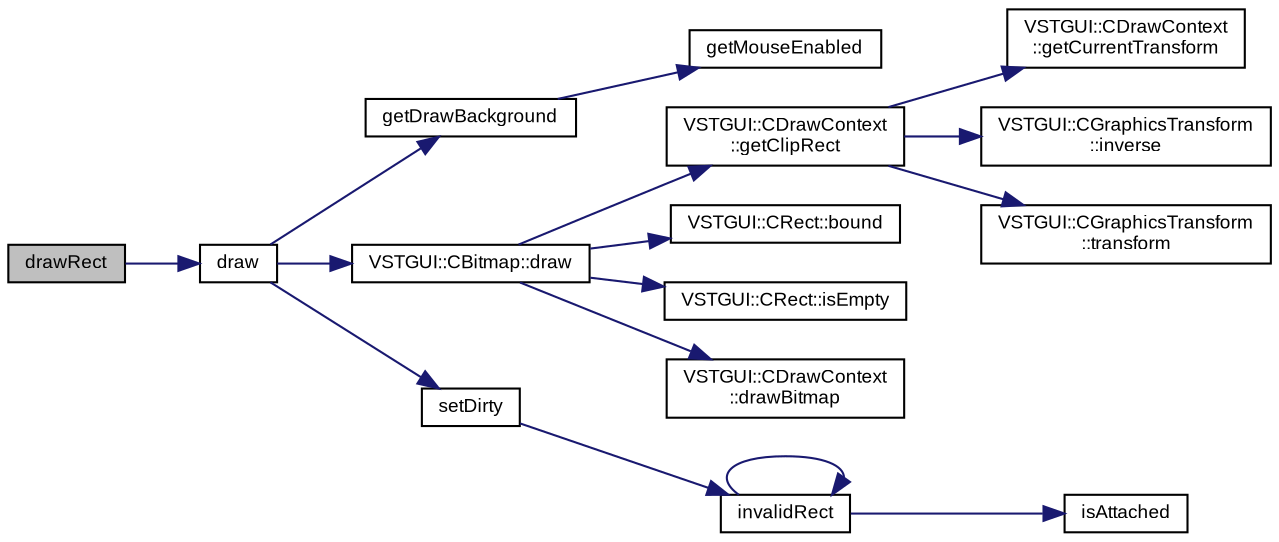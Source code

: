 digraph "drawRect"
{
  bgcolor="transparent";
  edge [fontname="Arial",fontsize="9",labelfontname="Arial",labelfontsize="9"];
  node [fontname="Arial",fontsize="9",shape=record];
  rankdir="LR";
  Node1 [label="drawRect",height=0.2,width=0.4,color="black", fillcolor="grey75", style="filled" fontcolor="black"];
  Node1 -> Node2 [color="midnightblue",fontsize="9",style="solid",fontname="Arial"];
  Node2 [label="draw",height=0.2,width=0.4,color="black",URL="$class_v_s_t_g_u_i_1_1_c_view.html#a83ee48340580dff7f1796dbebe7b0a0f",tooltip="called if the view should draw itself "];
  Node2 -> Node3 [color="midnightblue",fontsize="9",style="solid",fontname="Arial"];
  Node3 [label="getDrawBackground",height=0.2,width=0.4,color="black",URL="$class_v_s_t_g_u_i_1_1_c_view.html#afa1488e0de4da81a4892c3288f9a4f01"];
  Node3 -> Node4 [color="midnightblue",fontsize="9",style="solid",fontname="Arial"];
  Node4 [label="getMouseEnabled",height=0.2,width=0.4,color="black",URL="$class_v_s_t_g_u_i_1_1_c_view.html#acab79bf608c51aad89f6f1e491231cf1",tooltip="get the state of wheather this view uses the mouse or not "];
  Node2 -> Node5 [color="midnightblue",fontsize="9",style="solid",fontname="Arial"];
  Node5 [label="VSTGUI::CBitmap::draw",height=0.2,width=0.4,color="black",URL="$class_v_s_t_g_u_i_1_1_c_bitmap.html#abe4a2d2349bc6a85310950ec9363beac"];
  Node5 -> Node6 [color="midnightblue",fontsize="9",style="solid",fontname="Arial"];
  Node6 [label="VSTGUI::CDrawContext\l::getClipRect",height=0.2,width=0.4,color="black",URL="$class_v_s_t_g_u_i_1_1_c_draw_context.html#a42623d0fc45883e1a9ac3fe21272a49e",tooltip="get the current clip "];
  Node6 -> Node7 [color="midnightblue",fontsize="9",style="solid",fontname="Arial"];
  Node7 [label="VSTGUI::CDrawContext\l::getCurrentTransform",height=0.2,width=0.4,color="black",URL="$class_v_s_t_g_u_i_1_1_c_draw_context.html#af2f8fb0ef26ea37214d7d0dbbbbacfd2"];
  Node6 -> Node8 [color="midnightblue",fontsize="9",style="solid",fontname="Arial"];
  Node8 [label="VSTGUI::CGraphicsTransform\l::inverse",height=0.2,width=0.4,color="black",URL="$struct_v_s_t_g_u_i_1_1_c_graphics_transform.html#ae0b83e1a553219ac2e5a9c0e9ee42e72"];
  Node6 -> Node9 [color="midnightblue",fontsize="9",style="solid",fontname="Arial"];
  Node9 [label="VSTGUI::CGraphicsTransform\l::transform",height=0.2,width=0.4,color="black",URL="$struct_v_s_t_g_u_i_1_1_c_graphics_transform.html#af5b80ac47e3d74fe4cf0ca4d75f2e6c3"];
  Node5 -> Node10 [color="midnightblue",fontsize="9",style="solid",fontname="Arial"];
  Node10 [label="VSTGUI::CRect::bound",height=0.2,width=0.4,color="black",URL="$struct_v_s_t_g_u_i_1_1_c_rect.html#ad560ae1abaefe509ecd31935c57ced6b"];
  Node5 -> Node11 [color="midnightblue",fontsize="9",style="solid",fontname="Arial"];
  Node11 [label="VSTGUI::CRect::isEmpty",height=0.2,width=0.4,color="black",URL="$struct_v_s_t_g_u_i_1_1_c_rect.html#a479432127ee77145cc19d6a2d1590821"];
  Node5 -> Node12 [color="midnightblue",fontsize="9",style="solid",fontname="Arial"];
  Node12 [label="VSTGUI::CDrawContext\l::drawBitmap",height=0.2,width=0.4,color="black",URL="$class_v_s_t_g_u_i_1_1_c_draw_context.html#a90db9382b9c2c390af6f4630109dbee0",tooltip="don&#39;t call directly, please use CBitmap::draw instead "];
  Node2 -> Node13 [color="midnightblue",fontsize="9",style="solid",fontname="Arial"];
  Node13 [label="setDirty",height=0.2,width=0.4,color="black",URL="$class_v_s_t_g_u_i_1_1_c_view.html#a0f19a61606a7f547b62102310063ea76",tooltip="set the view to dirty so that it is redrawn in the next idle. Thread Safe ! "];
  Node13 -> Node14 [color="midnightblue",fontsize="9",style="solid",fontname="Arial"];
  Node14 [label="invalidRect",height=0.2,width=0.4,color="black",URL="$class_v_s_t_g_u_i_1_1_c_view.html#ad414ba3d5e64f9fdc11309e05266ffcf",tooltip="mark rect as invalid "];
  Node14 -> Node15 [color="midnightblue",fontsize="9",style="solid",fontname="Arial"];
  Node15 [label="isAttached",height=0.2,width=0.4,color="black",URL="$class_v_s_t_g_u_i_1_1_c_view.html#a1b7f04ee36bdaecd09a2625370dc90d8",tooltip="is view attached to a parentView "];
  Node14 -> Node14 [color="midnightblue",fontsize="9",style="solid",fontname="Arial"];
}

